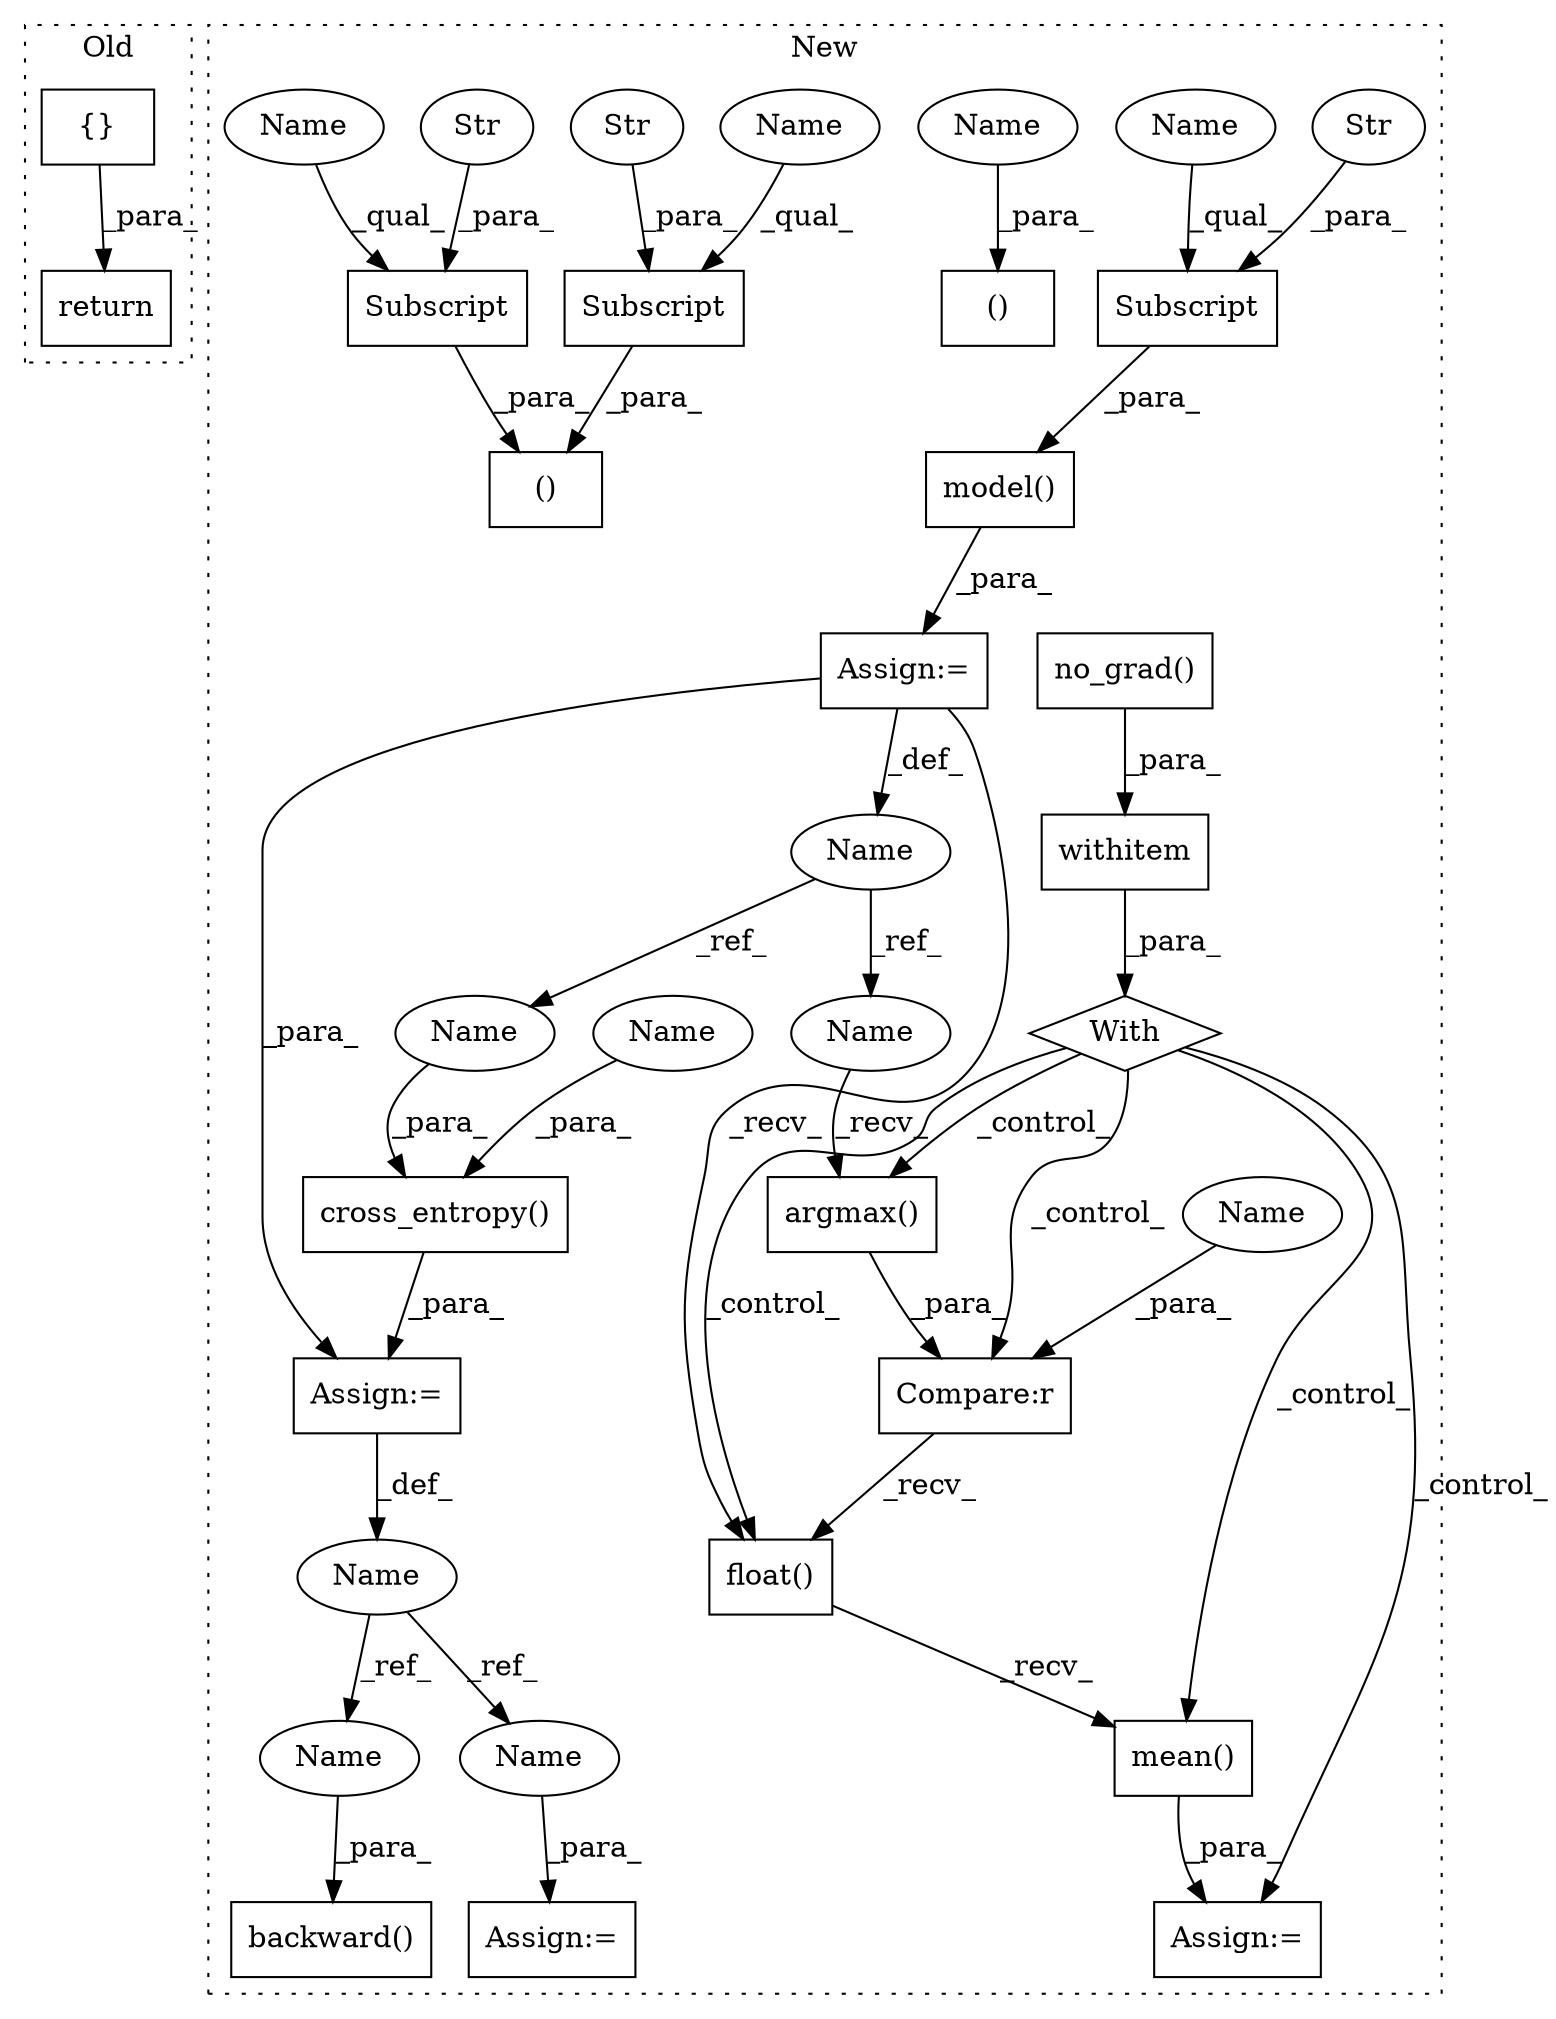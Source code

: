 digraph G {
subgraph cluster0 {
1 [label="{}" a="95" s="588,645" l="1,1" shape="box"];
3 [label="return" a="93" s="701" l="7" shape="box"];
label = "Old";
style="dotted";
}
subgraph cluster1 {
2 [label="model()" a="75" s="1676,1698" l="11,1" shape="box"];
4 [label="Assign:=" a="68" s="1962" l="3" shape="box"];
5 [label="Subscript" a="63" s="1687,0" l="11,0" shape="box"];
6 [label="Str" a="66" s="1693" l="4" shape="ellipse"];
7 [label="Subscript" a="63" s="1647,0" l="11,0" shape="box"];
8 [label="()" a="54" s="1645" l="13" shape="box"];
9 [label="Str" a="66" s="1653" l="4" shape="ellipse"];
10 [label="Name" a="87" s="1708" l="4" shape="ellipse"];
11 [label="backward()" a="75" s="1778,1807" l="25,1" shape="box"];
12 [label="Compare:r" a="40" s="1893" l="29" shape="box"];
13 [label="Subscript" a="63" s="1634,0" l="11,0" shape="box"];
14 [label="withitem" a="49" s="1849" l="5" shape="box"];
15 [label="Str" a="66" s="1640" l="4" shape="ellipse"];
16 [label="cross_entropy()" a="75" s="1715,1741" l="16,1" shape="box"];
17 [label="Name" a="87" s="1667" l="6" shape="ellipse"];
18 [label="argmax()" a="75" s="1894" l="21" shape="box"];
19 [label="With" a="39" s="1844,1854" l="5,24" shape="diamond"];
20 [label="()" a="54" s="1627" l="4" shape="box"];
21 [label="mean()" a="75" s="1893" l="44" shape="box"];
22 [label="float()" a="75" s="1893" l="37" shape="box"];
23 [label="no_grad()" a="75" s="1849" l="15" shape="box"];
24 [label="Assign:=" a="68" s="1890" l="3" shape="box"];
25 [label="Assign:=" a="68" s="1673" l="3" shape="box"];
26 [label="Assign:=" a="68" s="1712" l="3" shape="box"];
27 [label="Name" a="87" s="1739" l="2" shape="ellipse"];
28 [label="Name" a="87" s="1919" l="2" shape="ellipse"];
29 [label="Name" a="87" s="1629" l="2" shape="ellipse"];
30 [label="Name" a="87" s="1894" l="6" shape="ellipse"];
31 [label="Name" a="87" s="1731" l="6" shape="ellipse"];
32 [label="Name" a="87" s="1965" l="4" shape="ellipse"];
33 [label="Name" a="87" s="1803" l="4" shape="ellipse"];
34 [label="Name" a="87" s="1687" l="5" shape="ellipse"];
35 [label="Name" a="87" s="1634" l="5" shape="ellipse"];
36 [label="Name" a="87" s="1647" l="5" shape="ellipse"];
label = "New";
style="dotted";
}
1 -> 3 [label="_para_"];
2 -> 25 [label="_para_"];
5 -> 2 [label="_para_"];
6 -> 5 [label="_para_"];
7 -> 8 [label="_para_"];
9 -> 7 [label="_para_"];
10 -> 32 [label="_ref_"];
10 -> 33 [label="_ref_"];
12 -> 22 [label="_recv_"];
13 -> 8 [label="_para_"];
14 -> 19 [label="_para_"];
15 -> 13 [label="_para_"];
16 -> 26 [label="_para_"];
17 -> 30 [label="_ref_"];
17 -> 31 [label="_ref_"];
18 -> 12 [label="_para_"];
19 -> 12 [label="_control_"];
19 -> 24 [label="_control_"];
19 -> 18 [label="_control_"];
19 -> 22 [label="_control_"];
19 -> 21 [label="_control_"];
21 -> 24 [label="_para_"];
22 -> 21 [label="_recv_"];
23 -> 14 [label="_para_"];
25 -> 26 [label="_para_"];
25 -> 22 [label="_recv_"];
25 -> 17 [label="_def_"];
26 -> 10 [label="_def_"];
27 -> 16 [label="_para_"];
28 -> 12 [label="_para_"];
29 -> 20 [label="_para_"];
30 -> 18 [label="_recv_"];
31 -> 16 [label="_para_"];
32 -> 4 [label="_para_"];
33 -> 11 [label="_para_"];
34 -> 5 [label="_qual_"];
35 -> 13 [label="_qual_"];
36 -> 7 [label="_qual_"];
}
